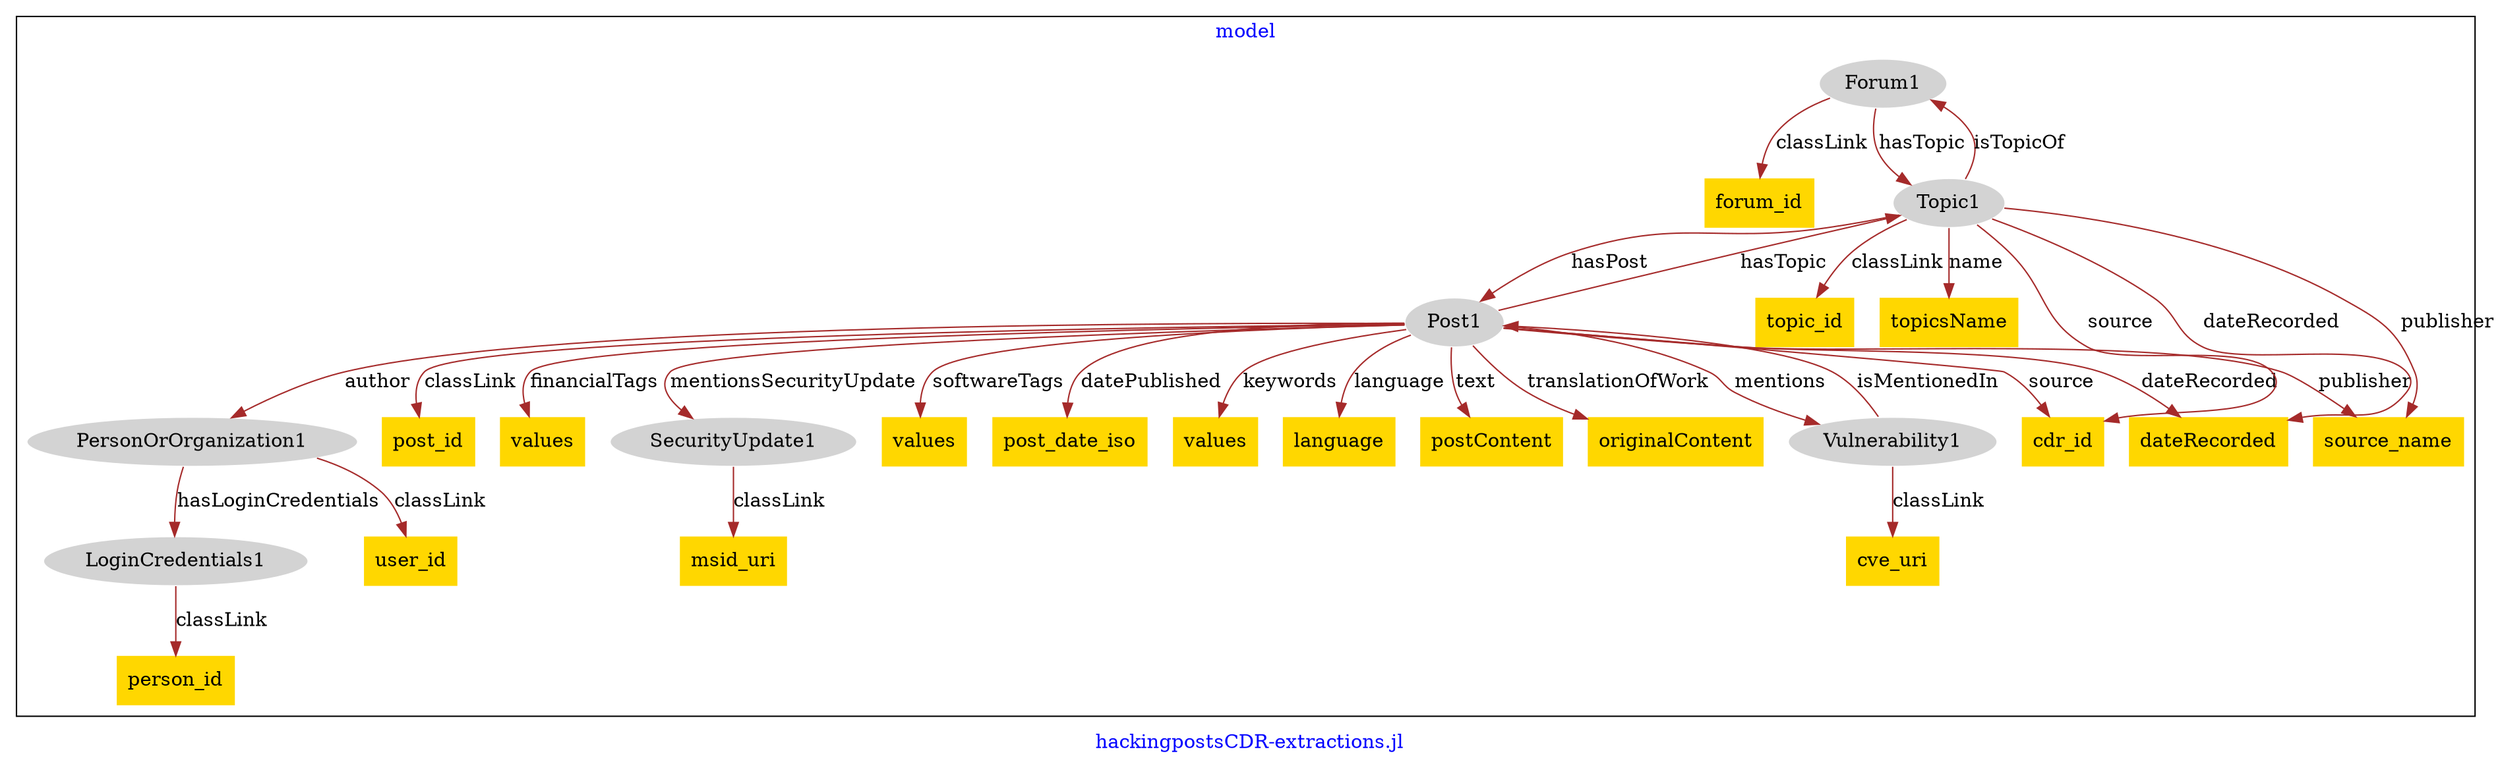 digraph n0 {
fontcolor="blue"
remincross="true"
label="hackingpostsCDR-extractions.jl"
subgraph cluster {
label="model"
n2[style="filled",color="white",fillcolor="lightgray",label="Forum1"];
n3[shape="plaintext",style="filled",fillcolor="gold",label="forum_id"];
n4[style="filled",color="white",fillcolor="lightgray",label="LoginCredentials1"];
n5[shape="plaintext",style="filled",fillcolor="gold",label="person_id"];
n6[style="filled",color="white",fillcolor="lightgray",label="PersonOrOrganization1"];
n7[shape="plaintext",style="filled",fillcolor="gold",label="user_id"];
n8[style="filled",color="white",fillcolor="lightgray",label="Post1"];
n9[shape="plaintext",style="filled",fillcolor="gold",label="post_id"];
n10[shape="plaintext",style="filled",fillcolor="gold",label="values"];
n11[style="filled",color="white",fillcolor="lightgray",label="SecurityUpdate1"];
n12[shape="plaintext",style="filled",fillcolor="gold",label="values"];
n13[shape="plaintext",style="filled",fillcolor="gold",label="post_date_iso"];
n14[shape="plaintext",style="filled",fillcolor="gold",label="values"];
n15[shape="plaintext",style="filled",fillcolor="gold",label="language"];
n16[shape="plaintext",style="filled",fillcolor="gold",label="postContent"];
n17[shape="plaintext",style="filled",fillcolor="gold",label="originalContent"];
n18[shape="plaintext",style="filled",fillcolor="gold",label="msid_uri"];
n19[style="filled",color="white",fillcolor="lightgray",label="Topic1"];
n20[shape="plaintext",style="filled",fillcolor="gold",label="topic_id"];
n21[shape="plaintext",style="filled",fillcolor="gold",label="topicsName"];
n22[shape="plaintext",style="filled",fillcolor="gold",label="cdr_id"];
n23[style="filled",color="white",fillcolor="lightgray",label="Vulnerability1"];
n24[shape="plaintext",style="filled",fillcolor="gold",label="cve_uri"];
n25[shape="plaintext",style="filled",fillcolor="gold",label="dateRecorded"];
n26[shape="plaintext",style="filled",fillcolor="gold",label="source_name"];
}
n2 -> n3[color="brown",fontcolor="black",label="classLink"]
n4 -> n5[color="brown",fontcolor="black",label="classLink"]
n6 -> n7[color="brown",fontcolor="black",label="classLink"]
n8 -> n9[color="brown",fontcolor="black",label="classLink"]
n8 -> n10[color="brown",fontcolor="black",label="financialTags"]
n8 -> n11[color="brown",fontcolor="black",label="mentionsSecurityUpdate"]
n8 -> n12[color="brown",fontcolor="black",label="softwareTags"]
n8 -> n13[color="brown",fontcolor="black",label="datePublished"]
n8 -> n14[color="brown",fontcolor="black",label="keywords"]
n8 -> n15[color="brown",fontcolor="black",label="language"]
n8 -> n16[color="brown",fontcolor="black",label="text"]
n8 -> n17[color="brown",fontcolor="black",label="translationOfWork"]
n11 -> n18[color="brown",fontcolor="black",label="classLink"]
n19 -> n20[color="brown",fontcolor="black",label="classLink"]
n19 -> n21[color="brown",fontcolor="black",label="name"]
n19 -> n22[color="brown",fontcolor="black",label="source"]
n23 -> n24[color="brown",fontcolor="black",label="classLink"]
n8 -> n25[color="brown",fontcolor="black",label="dateRecorded"]
n8 -> n19[color="brown",fontcolor="black",label="hasTopic"]
n6 -> n4[color="brown",fontcolor="black",label="hasLoginCredentials"]
n8 -> n6[color="brown",fontcolor="black",label="author"]
n8 -> n22[color="brown",fontcolor="black",label="source"]
n19 -> n8[color="brown",fontcolor="black",label="hasPost"]
n23 -> n8[color="brown",fontcolor="black",label="isMentionedIn"]
n19 -> n26[color="brown",fontcolor="black",label="publisher"]
n19 -> n2[color="brown",fontcolor="black",label="isTopicOf"]
n19 -> n25[color="brown",fontcolor="black",label="dateRecorded"]
n2 -> n19[color="brown",fontcolor="black",label="hasTopic"]
n8 -> n23[color="brown",fontcolor="black",label="mentions"]
n8 -> n26[color="brown",fontcolor="black",label="publisher"]
}
